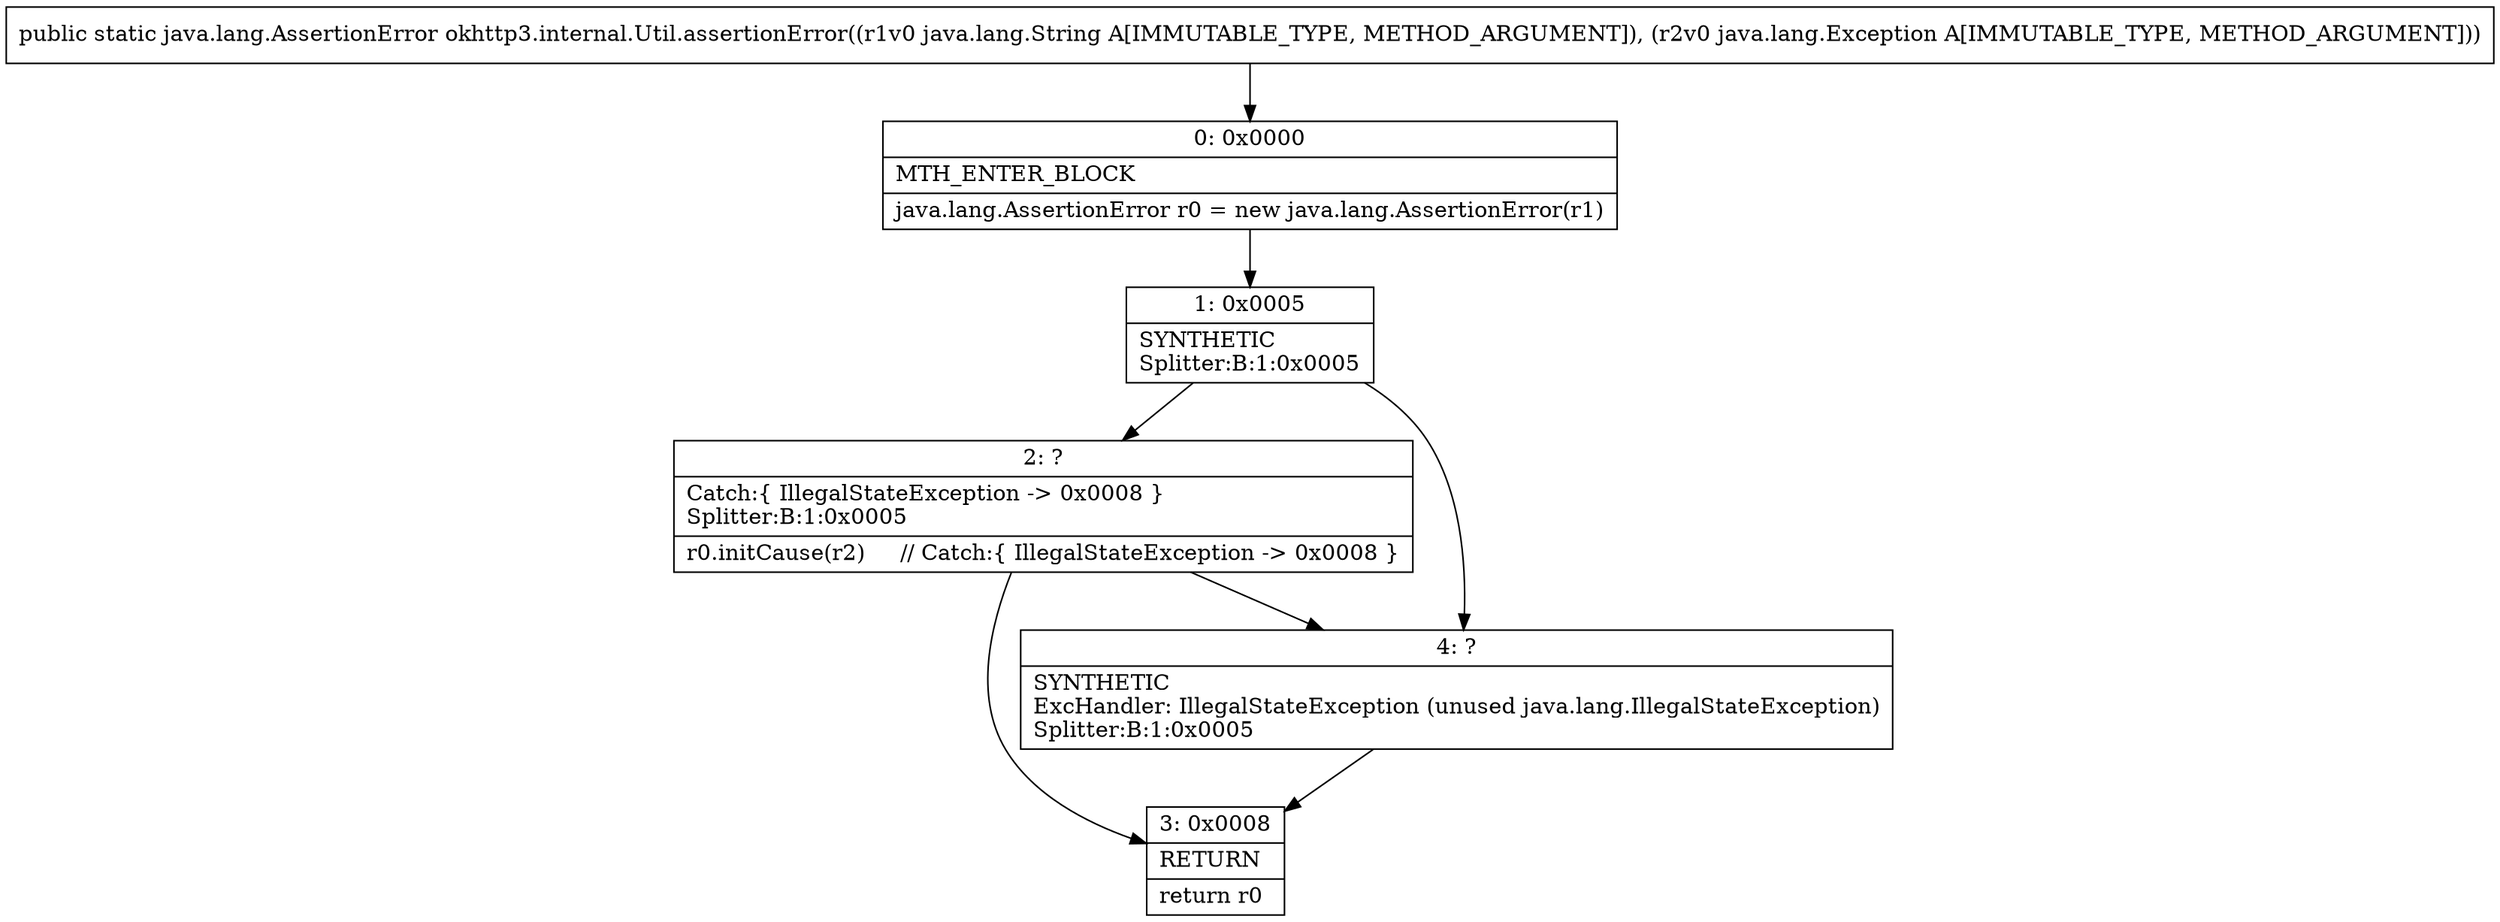 digraph "CFG forokhttp3.internal.Util.assertionError(Ljava\/lang\/String;Ljava\/lang\/Exception;)Ljava\/lang\/AssertionError;" {
Node_0 [shape=record,label="{0\:\ 0x0000|MTH_ENTER_BLOCK\l|java.lang.AssertionError r0 = new java.lang.AssertionError(r1)\l}"];
Node_1 [shape=record,label="{1\:\ 0x0005|SYNTHETIC\lSplitter:B:1:0x0005\l}"];
Node_2 [shape=record,label="{2\:\ ?|Catch:\{ IllegalStateException \-\> 0x0008 \}\lSplitter:B:1:0x0005\l|r0.initCause(r2)     \/\/ Catch:\{ IllegalStateException \-\> 0x0008 \}\l}"];
Node_3 [shape=record,label="{3\:\ 0x0008|RETURN\l|return r0\l}"];
Node_4 [shape=record,label="{4\:\ ?|SYNTHETIC\lExcHandler: IllegalStateException (unused java.lang.IllegalStateException)\lSplitter:B:1:0x0005\l}"];
MethodNode[shape=record,label="{public static java.lang.AssertionError okhttp3.internal.Util.assertionError((r1v0 java.lang.String A[IMMUTABLE_TYPE, METHOD_ARGUMENT]), (r2v0 java.lang.Exception A[IMMUTABLE_TYPE, METHOD_ARGUMENT])) }"];
MethodNode -> Node_0;
Node_0 -> Node_1;
Node_1 -> Node_2;
Node_1 -> Node_4;
Node_2 -> Node_3;
Node_2 -> Node_4;
Node_4 -> Node_3;
}

